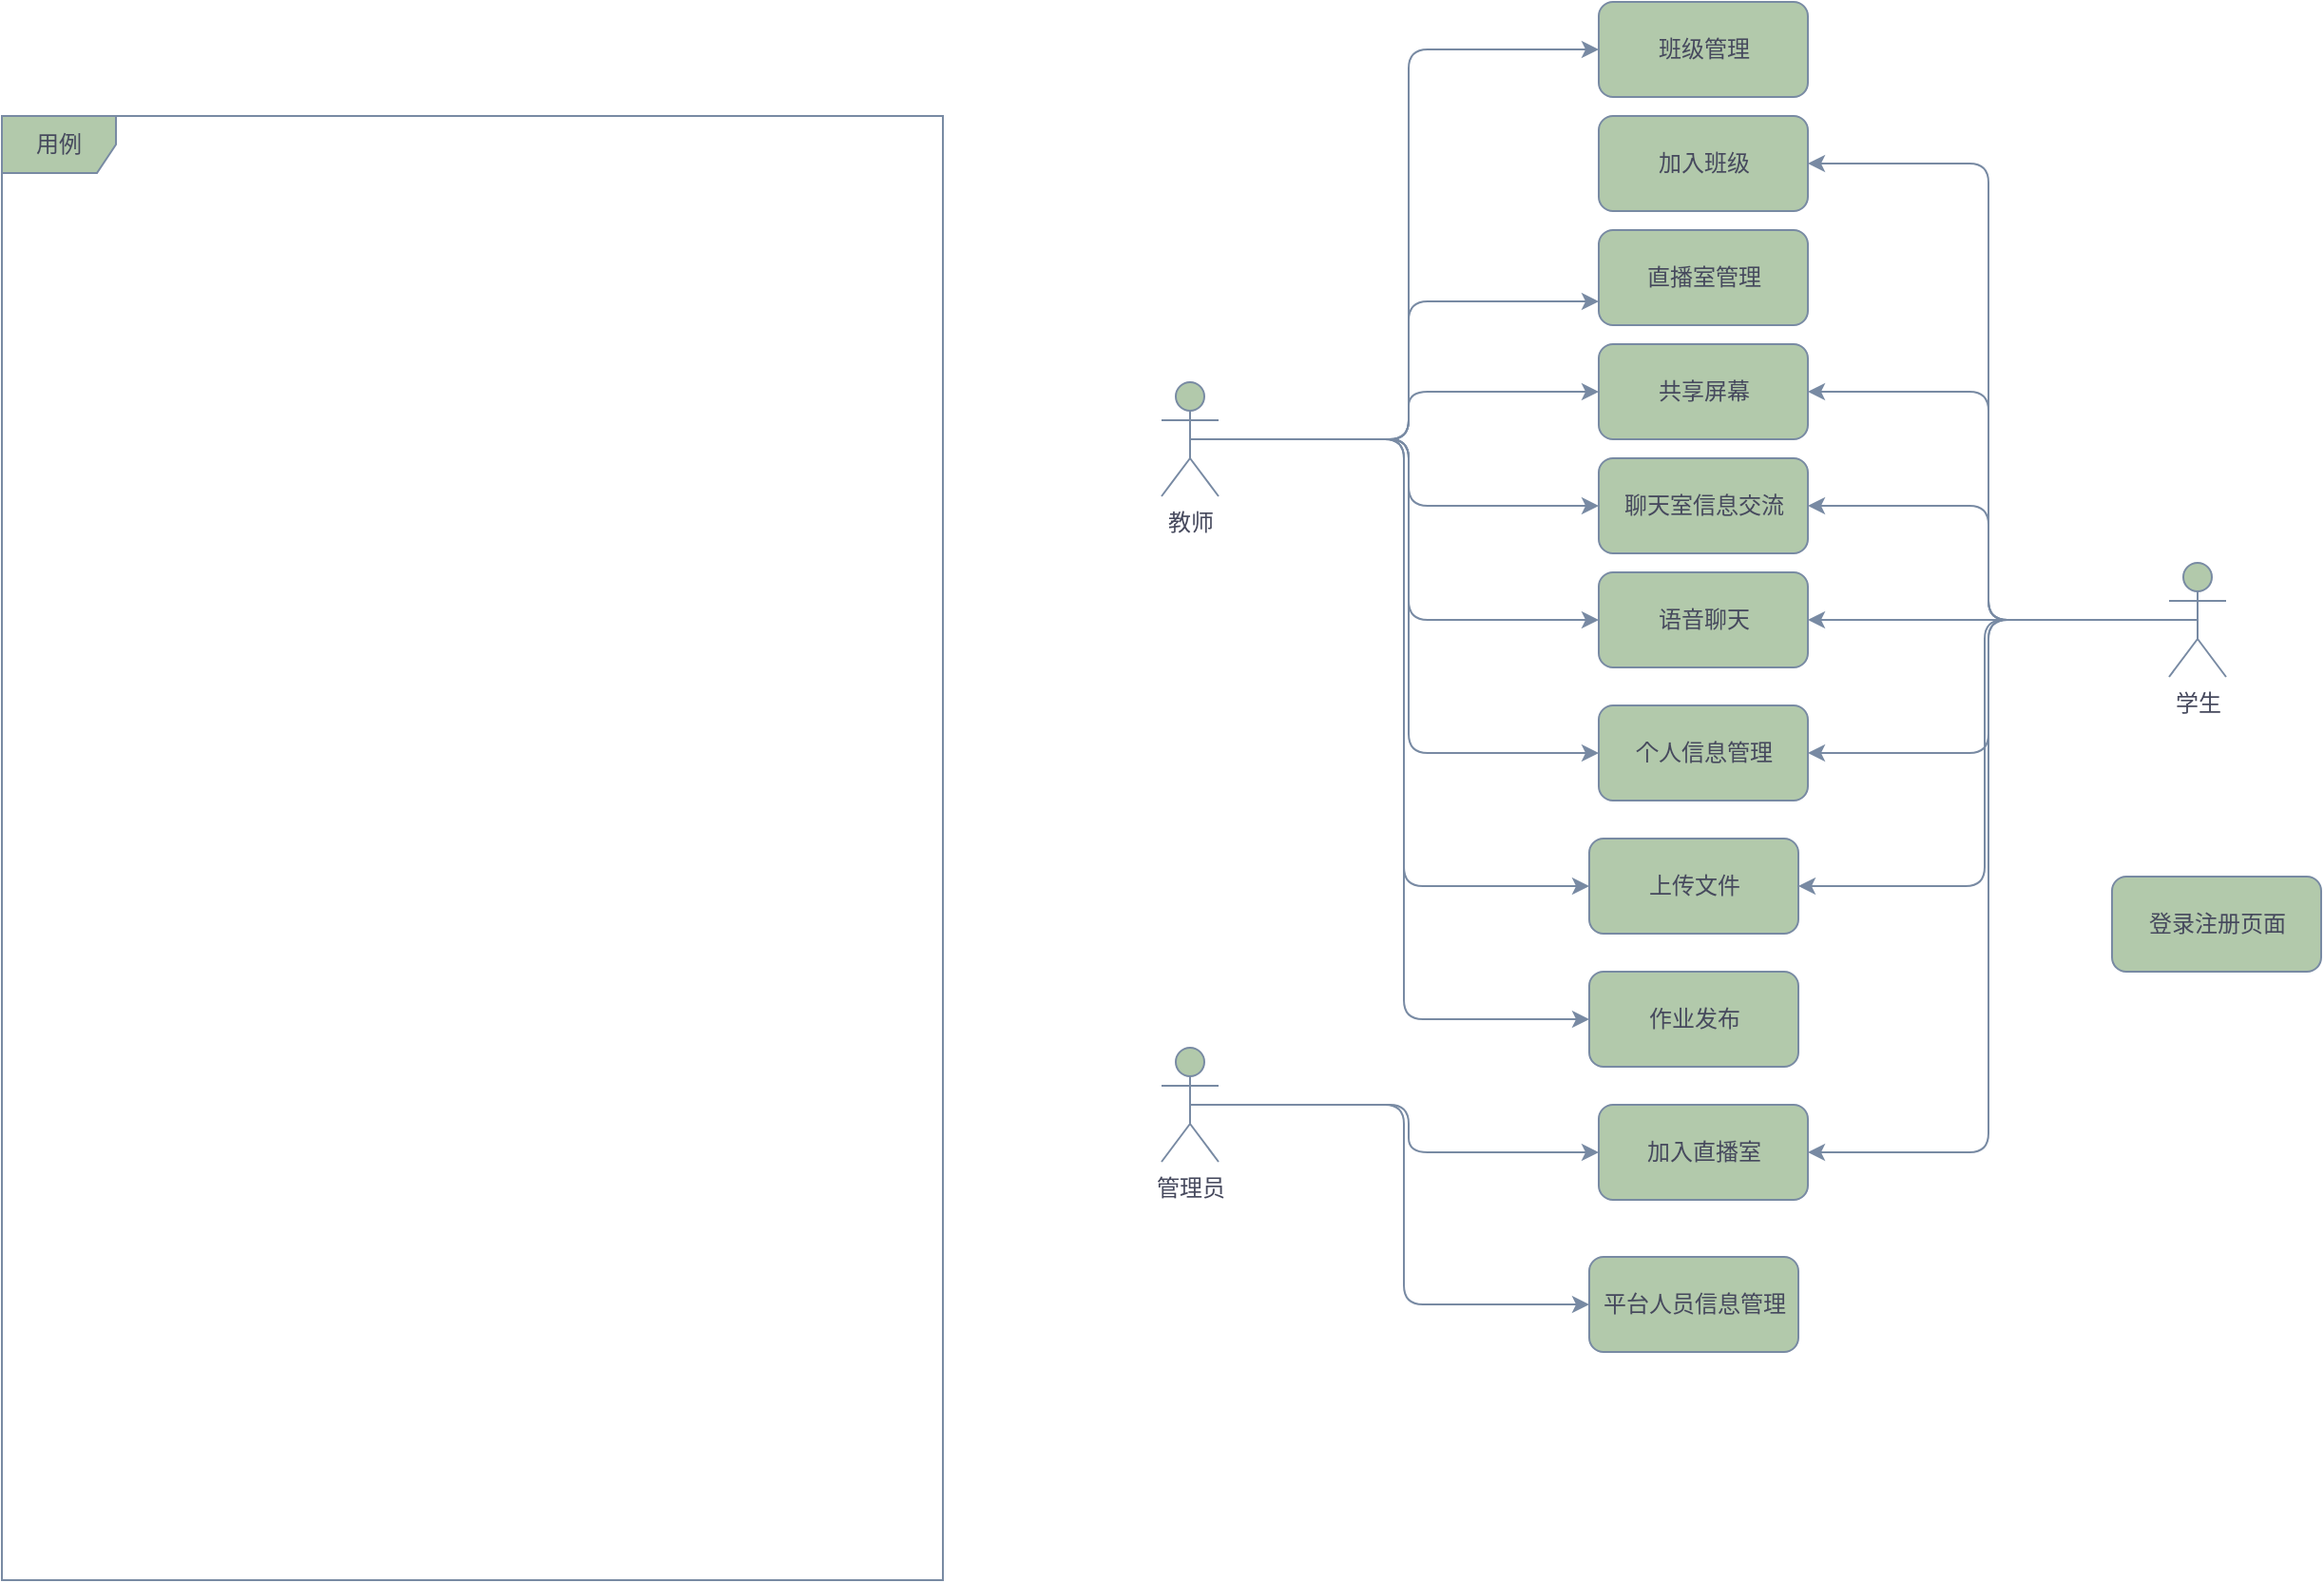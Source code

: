 <mxfile>
    <diagram id="3HRkgMCfKGj9J2yj029-" name="第 1 页">
        <mxGraphModel dx="2024" dy="785" grid="1" gridSize="10" guides="1" tooltips="1" connect="1" arrows="1" fold="1" page="1" pageScale="1" pageWidth="827" pageHeight="1169" math="0" shadow="0">
            <root>
                <mxCell id="0"/>
                <mxCell id="1" parent="0"/>
                <mxCell id="44" style="edgeStyle=orthogonalEdgeStyle;orthogonalLoop=1;jettySize=auto;html=1;exitX=0.5;exitY=0.5;exitDx=0;exitDy=0;exitPerimeter=0;entryX=1;entryY=0.5;entryDx=0;entryDy=0;strokeColor=#788AA3;fontColor=#46495D;" parent="1" source="2" target="40" edge="1">
                    <mxGeometry relative="1" as="geometry"/>
                </mxCell>
                <mxCell id="58" style="edgeStyle=orthogonalEdgeStyle;orthogonalLoop=1;jettySize=auto;html=1;exitX=0.5;exitY=0.5;exitDx=0;exitDy=0;exitPerimeter=0;entryX=1;entryY=0.5;entryDx=0;entryDy=0;strokeColor=#788AA3;fontColor=#46495D;" parent="1" source="2" target="47" edge="1">
                    <mxGeometry relative="1" as="geometry">
                        <Array as="points">
                            <mxPoint x="535" y="345"/>
                            <mxPoint x="535" y="625"/>
                        </Array>
                    </mxGeometry>
                </mxCell>
                <mxCell id="60" style="edgeStyle=orthogonalEdgeStyle;orthogonalLoop=1;jettySize=auto;html=1;exitX=0.5;exitY=0.5;exitDx=0;exitDy=0;exitPerimeter=0;entryX=1;entryY=0.5;entryDx=0;entryDy=0;strokeColor=#788AA3;fontColor=#46495D;" parent="1" source="2" target="41" edge="1">
                    <mxGeometry relative="1" as="geometry"/>
                </mxCell>
                <mxCell id="63" style="edgeStyle=orthogonalEdgeStyle;orthogonalLoop=1;jettySize=auto;html=1;exitX=0.5;exitY=0.5;exitDx=0;exitDy=0;exitPerimeter=0;entryX=1;entryY=0.5;entryDx=0;entryDy=0;strokeColor=#788AA3;fontColor=#46495D;" parent="1" source="2" target="25" edge="1">
                    <mxGeometry relative="1" as="geometry"/>
                </mxCell>
                <mxCell id="64" style="edgeStyle=orthogonalEdgeStyle;orthogonalLoop=1;jettySize=auto;html=1;exitX=0.5;exitY=0.5;exitDx=0;exitDy=0;exitPerimeter=0;entryX=1;entryY=0.5;entryDx=0;entryDy=0;strokeColor=#788AA3;fontColor=#46495D;" parent="1" source="2" target="43" edge="1">
                    <mxGeometry relative="1" as="geometry">
                        <Array as="points">
                            <mxPoint x="533" y="345"/>
                            <mxPoint x="533" y="485"/>
                        </Array>
                    </mxGeometry>
                </mxCell>
                <mxCell id="69" style="edgeStyle=orthogonalEdgeStyle;curved=0;sketch=0;orthogonalLoop=1;jettySize=auto;html=1;exitX=0.5;exitY=0.5;exitDx=0;exitDy=0;exitPerimeter=0;entryX=1;entryY=0.5;entryDx=0;entryDy=0;fontColor=#46495D;strokeColor=#788AA3;fillColor=#B2C9AB;" edge="1" parent="1" source="2" target="38">
                    <mxGeometry relative="1" as="geometry">
                        <Array as="points">
                            <mxPoint x="535" y="345"/>
                            <mxPoint x="535" y="225"/>
                        </Array>
                    </mxGeometry>
                </mxCell>
                <mxCell id="70" style="edgeStyle=orthogonalEdgeStyle;curved=0;sketch=0;orthogonalLoop=1;jettySize=auto;html=1;exitX=0.5;exitY=0.5;exitDx=0;exitDy=0;exitPerimeter=0;entryX=1;entryY=0.5;entryDx=0;entryDy=0;fontColor=#46495D;strokeColor=#788AA3;fillColor=#B2C9AB;" edge="1" parent="1" source="2" target="37">
                    <mxGeometry relative="1" as="geometry"/>
                </mxCell>
                <mxCell id="2" value="学生" style="shape=umlActor;verticalLabelPosition=bottom;verticalAlign=top;html=1;fillColor=#B2C9AB;strokeColor=#788AA3;fontColor=#46495D;rounded=1;" parent="1" vertex="1">
                    <mxGeometry x="630" y="315" width="30" height="60" as="geometry"/>
                </mxCell>
                <mxCell id="45" style="edgeStyle=orthogonalEdgeStyle;orthogonalLoop=1;jettySize=auto;html=1;exitX=0.5;exitY=0.5;exitDx=0;exitDy=0;exitPerimeter=0;entryX=0;entryY=0.5;entryDx=0;entryDy=0;strokeColor=#788AA3;fontColor=#46495D;" parent="1" source="5" target="39" edge="1">
                    <mxGeometry relative="1" as="geometry"/>
                </mxCell>
                <mxCell id="46" style="edgeStyle=orthogonalEdgeStyle;orthogonalLoop=1;jettySize=auto;html=1;exitX=0.5;exitY=0.5;exitDx=0;exitDy=0;exitPerimeter=0;entryX=0;entryY=0.75;entryDx=0;entryDy=0;strokeColor=#788AA3;fontColor=#46495D;" parent="1" source="5" target="35" edge="1">
                    <mxGeometry relative="1" as="geometry"/>
                </mxCell>
                <mxCell id="48" style="edgeStyle=orthogonalEdgeStyle;orthogonalLoop=1;jettySize=auto;html=1;exitX=0.5;exitY=0.5;exitDx=0;exitDy=0;exitPerimeter=0;strokeColor=#788AA3;fontColor=#46495D;" parent="1" source="5" target="38" edge="1">
                    <mxGeometry relative="1" as="geometry"/>
                </mxCell>
                <mxCell id="49" style="edgeStyle=orthogonalEdgeStyle;orthogonalLoop=1;jettySize=auto;html=1;exitX=0.5;exitY=0.5;exitDx=0;exitDy=0;exitPerimeter=0;strokeColor=#788AA3;fontColor=#46495D;" parent="1" source="5" target="41" edge="1">
                    <mxGeometry relative="1" as="geometry"/>
                </mxCell>
                <mxCell id="50" style="edgeStyle=orthogonalEdgeStyle;orthogonalLoop=1;jettySize=auto;html=1;exitX=0.5;exitY=0.5;exitDx=0;exitDy=0;exitPerimeter=0;entryX=0;entryY=0.5;entryDx=0;entryDy=0;strokeColor=#788AA3;fontColor=#46495D;" parent="1" source="5" target="37" edge="1">
                    <mxGeometry relative="1" as="geometry"/>
                </mxCell>
                <mxCell id="52" style="edgeStyle=orthogonalEdgeStyle;orthogonalLoop=1;jettySize=auto;html=1;exitX=0.5;exitY=0.5;exitDx=0;exitDy=0;exitPerimeter=0;entryX=0;entryY=0.5;entryDx=0;entryDy=0;strokeColor=#788AA3;fontColor=#46495D;" parent="1" source="5" target="25" edge="1">
                    <mxGeometry relative="1" as="geometry"/>
                </mxCell>
                <mxCell id="55" style="edgeStyle=orthogonalEdgeStyle;orthogonalLoop=1;jettySize=auto;html=1;exitX=0.5;exitY=0.5;exitDx=0;exitDy=0;exitPerimeter=0;entryX=0;entryY=0.5;entryDx=0;entryDy=0;strokeColor=#788AA3;fontColor=#46495D;" parent="1" source="5" target="43" edge="1">
                    <mxGeometry relative="1" as="geometry"/>
                </mxCell>
                <mxCell id="56" style="edgeStyle=orthogonalEdgeStyle;orthogonalLoop=1;jettySize=auto;html=1;exitX=0.5;exitY=0.5;exitDx=0;exitDy=0;exitPerimeter=0;entryX=0;entryY=0.5;entryDx=0;entryDy=0;strokeColor=#788AA3;fontColor=#46495D;" parent="1" source="5" target="42" edge="1">
                    <mxGeometry relative="1" as="geometry"/>
                </mxCell>
                <mxCell id="5" value="教师" style="shape=umlActor;verticalLabelPosition=bottom;verticalAlign=top;html=1;fillColor=#B2C9AB;strokeColor=#788AA3;fontColor=#46495D;rounded=1;" parent="1" vertex="1">
                    <mxGeometry x="100" y="220" width="30" height="60" as="geometry"/>
                </mxCell>
                <mxCell id="65" style="edgeStyle=orthogonalEdgeStyle;orthogonalLoop=1;jettySize=auto;html=1;exitX=0.5;exitY=0.5;exitDx=0;exitDy=0;exitPerimeter=0;entryX=0;entryY=0.5;entryDx=0;entryDy=0;strokeColor=#788AA3;fontColor=#46495D;" parent="1" source="14" target="36" edge="1">
                    <mxGeometry relative="1" as="geometry"/>
                </mxCell>
                <mxCell id="67" style="edgeStyle=orthogonalEdgeStyle;curved=0;sketch=0;orthogonalLoop=1;jettySize=auto;html=1;exitX=0.5;exitY=0.5;exitDx=0;exitDy=0;exitPerimeter=0;entryX=0;entryY=0.5;entryDx=0;entryDy=0;fontColor=#46495D;strokeColor=#788AA3;fillColor=#B2C9AB;" edge="1" parent="1" source="14" target="47">
                    <mxGeometry relative="1" as="geometry"/>
                </mxCell>
                <mxCell id="14" value="管理员" style="shape=umlActor;verticalLabelPosition=bottom;verticalAlign=top;html=1;fillColor=#B2C9AB;strokeColor=#788AA3;fontColor=#46495D;rounded=1;" parent="1" vertex="1">
                    <mxGeometry x="100" y="570" width="30" height="60" as="geometry"/>
                </mxCell>
                <mxCell id="21" value="用例" style="shape=umlFrame;whiteSpace=wrap;html=1;fillColor=#B2C9AB;strokeColor=#788AA3;fontColor=#46495D;rounded=1;" parent="1" vertex="1">
                    <mxGeometry x="-510" y="80" width="495" height="770" as="geometry"/>
                </mxCell>
                <mxCell id="25" value="个人信息管理" style="html=1;fillColor=#B2C9AB;strokeColor=#788AA3;fontColor=#46495D;rounded=1;" parent="1" vertex="1">
                    <mxGeometry x="330" y="390" width="110" height="50" as="geometry"/>
                </mxCell>
                <mxCell id="35" value="直播室管理" style="html=1;fillColor=#B2C9AB;strokeColor=#788AA3;fontColor=#46495D;rounded=1;" parent="1" vertex="1">
                    <mxGeometry x="330" y="140" width="110" height="50" as="geometry"/>
                </mxCell>
                <mxCell id="36" value="平台人员信息管理" style="html=1;fillColor=#B2C9AB;strokeColor=#788AA3;fontColor=#46495D;rounded=1;" parent="1" vertex="1">
                    <mxGeometry x="325" y="680" width="110" height="50" as="geometry"/>
                </mxCell>
                <mxCell id="37" value="语音聊天" style="html=1;fillColor=#B2C9AB;strokeColor=#788AA3;fontColor=#46495D;rounded=1;" parent="1" vertex="1">
                    <mxGeometry x="330" y="320" width="110" height="50" as="geometry"/>
                </mxCell>
                <mxCell id="38" value="共享屏幕" style="html=1;fillColor=#B2C9AB;strokeColor=#788AA3;fontColor=#46495D;rounded=1;" parent="1" vertex="1">
                    <mxGeometry x="330" y="200" width="110" height="50" as="geometry"/>
                </mxCell>
                <mxCell id="39" value="班级管理" style="html=1;fillColor=#B2C9AB;strokeColor=#788AA3;fontColor=#46495D;rounded=1;" parent="1" vertex="1">
                    <mxGeometry x="330" y="20" width="110" height="50" as="geometry"/>
                </mxCell>
                <mxCell id="40" value="加入班级" style="html=1;fillColor=#B2C9AB;strokeColor=#788AA3;fontColor=#46495D;rounded=1;" parent="1" vertex="1">
                    <mxGeometry x="330" y="80" width="110" height="50" as="geometry"/>
                </mxCell>
                <mxCell id="41" value="聊天室信息交流" style="html=1;fillColor=#B2C9AB;strokeColor=#788AA3;fontColor=#46495D;rounded=1;" parent="1" vertex="1">
                    <mxGeometry x="330" y="260" width="110" height="50" as="geometry"/>
                </mxCell>
                <mxCell id="42" value="作业发布" style="html=1;fillColor=#B2C9AB;strokeColor=#788AA3;fontColor=#46495D;rounded=1;" parent="1" vertex="1">
                    <mxGeometry x="325" y="530" width="110" height="50" as="geometry"/>
                </mxCell>
                <mxCell id="43" value="上传文件" style="html=1;fillColor=#B2C9AB;strokeColor=#788AA3;fontColor=#46495D;rounded=1;" parent="1" vertex="1">
                    <mxGeometry x="325" y="460" width="110" height="50" as="geometry"/>
                </mxCell>
                <mxCell id="47" value="加入直播室" style="html=1;fillColor=#B2C9AB;strokeColor=#788AA3;fontColor=#46495D;rounded=1;" parent="1" vertex="1">
                    <mxGeometry x="330" y="600" width="110" height="50" as="geometry"/>
                </mxCell>
                <mxCell id="71" value="登录注册页面" style="html=1;rounded=1;sketch=0;fontColor=#46495D;strokeColor=#788AA3;fillColor=#B2C9AB;" vertex="1" parent="1">
                    <mxGeometry x="600" y="480" width="110" height="50" as="geometry"/>
                </mxCell>
            </root>
        </mxGraphModel>
    </diagram>
</mxfile>
